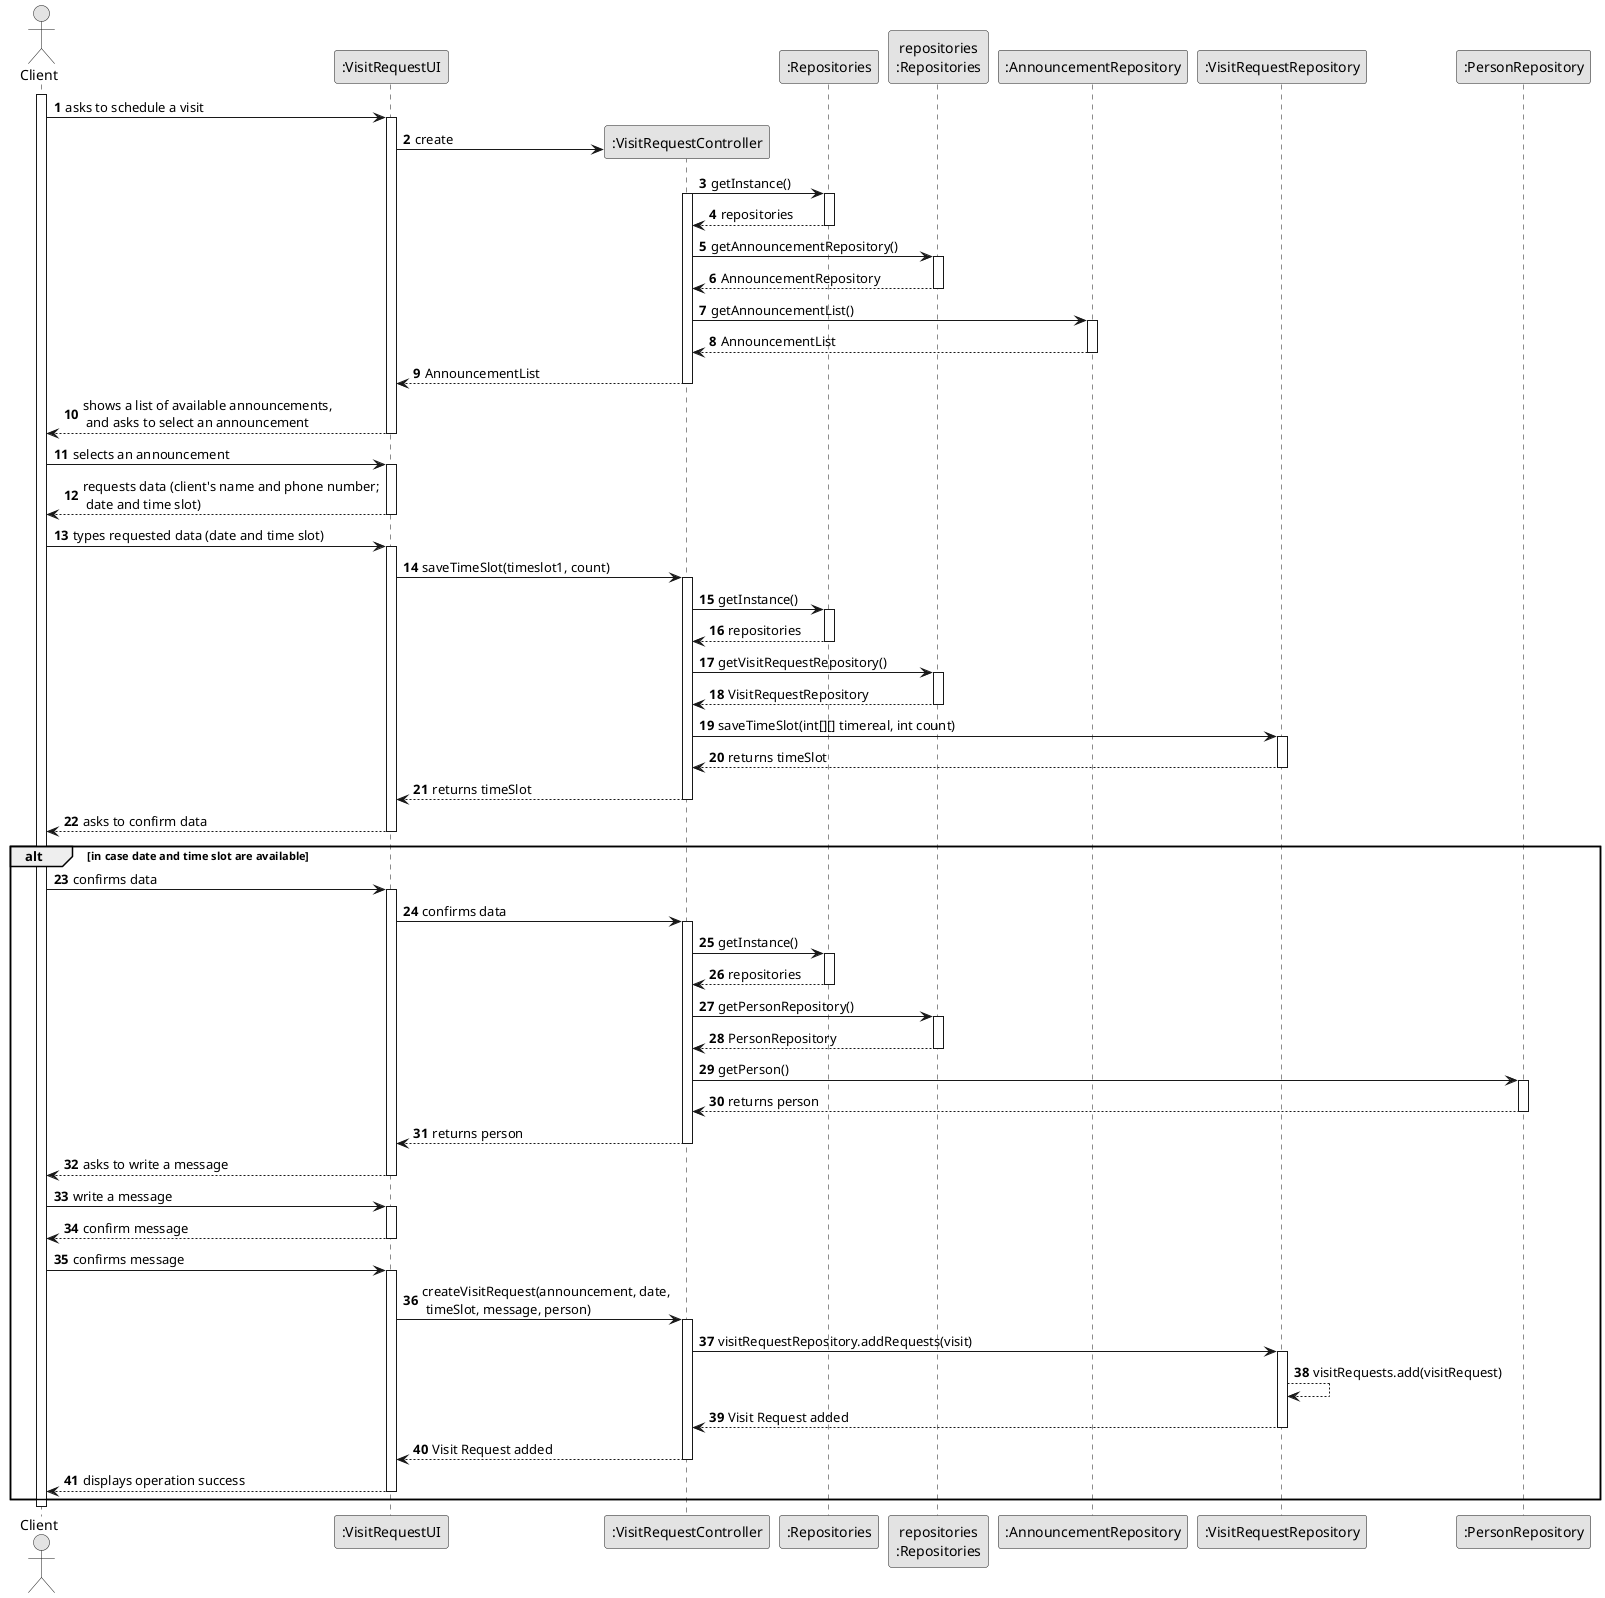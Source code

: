 @startuml
skinparam monochrome true
skinparam packageStyle rectangle
skinparam shadowing false

autonumber

actor "Client" as CLT
participant ":VisitRequestUI" as UI
participant ":VisitRequestController" as CTRL
participant ":Repositories" as RepositorySingleton
participant "repositories\n:Repositories" as Repositories
participant ":AnnouncementRepository" as AR
participant ":VisitRequestRepository" as VRR
participant ":PersonRepository" as PR

activate CLT

        CLT -> UI : asks to schedule a visit

        activate UI

            UI -> CTRL** : create

                CTRL -> RepositorySingleton : getInstance()
                activate CTRL

                activate RepositorySingleton

                    RepositorySingleton --> CTRL: repositories
                deactivate RepositorySingleton

                CTRL -> Repositories : getAnnouncementRepository()
                activate Repositories

                    Repositories --> CTRL: AnnouncementRepository
                deactivate Repositories

                CTRL -> AR : getAnnouncementList()
                activate AR

                    AR --> CTRL : AnnouncementList
                deactivate AR

                CTRL --> UI : AnnouncementList
            deactivate CTRL

            UI --> CLT : shows a list of available announcements,\n and asks to select an announcement

        deactivate UI

    CLT -> UI : selects an announcement
    activate UI

        UI --> CLT : requests data (client's name and phone number;\n date and time slot)
    deactivate UI

    CLT -> UI : types requested data (date and time slot)
    activate UI

    UI -> CTRL: saveTimeSlot(timeslot1, count)
    activate CTRL

    CTRL -> RepositorySingleton : getInstance()
    activate RepositorySingleton

    RepositorySingleton --> CTRL: repositories
    deactivate RepositorySingleton

    CTRL -> Repositories : getVisitRequestRepository()
    activate Repositories

    Repositories --> CTRL: VisitRequestRepository
    deactivate Repositories

    CTRL -> VRR : saveTimeSlot(int[][] timereal, int count)
    activate VRR

    VRR --> CTRL : returns timeSlot
    deactivate VRR

    CTRL --> UI : returns timeSlot
    deactivate CTRL

    UI --> CLT: asks to confirm data
    deactivate UI

alt in case date and time slot are available

        CLT -> UI: confirms data
        activate UI

        UI -> CTRL: confirms data
        activate CTRL

        CTRL -> RepositorySingleton : getInstance()
        activate RepositorySingleton

        RepositorySingleton --> CTRL: repositories
        deactivate RepositorySingleton

        CTRL -> Repositories : getPersonRepository()
        activate Repositories

        Repositories --> CTRL: PersonRepository
        deactivate Repositories

        CTRL -> PR : getPerson()
        activate PR

        PR --> CTRL : returns person
        deactivate PR

        CTRL --> UI : returns person
        deactivate CTRL

        UI --> CLT: asks to write a message
    deactivate UI

    CLT -> UI : write a message
    activate UI

     UI --> CLT: confirm message
        deactivate UI

        CLT -> UI : confirms message
        activate UI

        UI -> CTRL : createVisitRequest(announcement, date,\n timeSlot, message, person)
        activate CTRL

            CTRL -> VRR : visitRequestRepository.addRequests(visit)
            activate VRR

            VRR --> VRR: visitRequests.add(visitRequest)

            VRR --> CTRL: Visit Request added
            deactivate VRR

             CTRL --> UI: Visit Request added
            deactivate CTRL

            UI --> CLT: displays operation success
    deactivate UI
end alt
deactivate CLT

@enduml